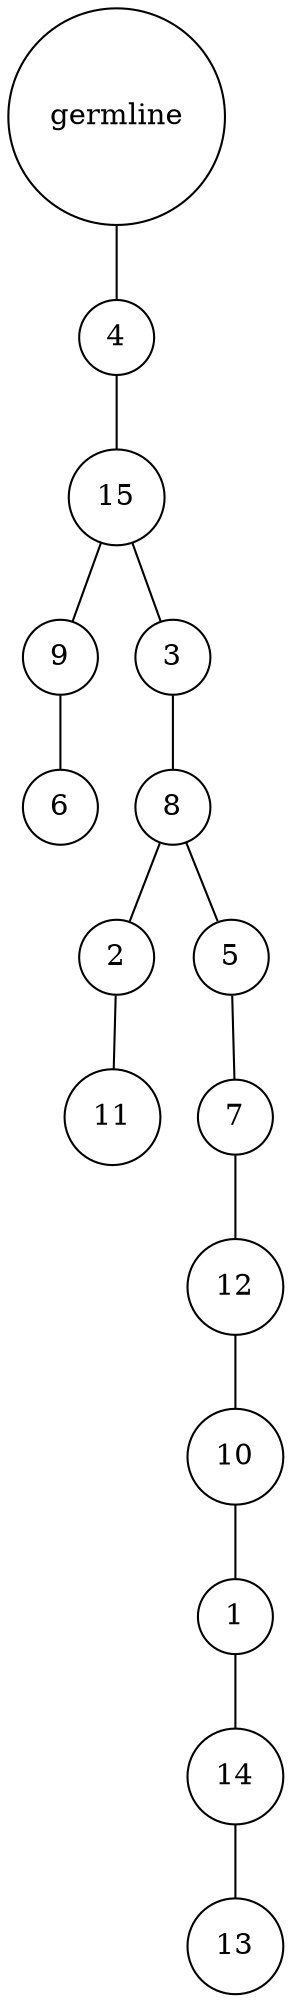 graph {
	rankdir=UD;
	splines=line;
	node [shape=circle]
	"0x7f09e532af10" [label="germline"];
	"0x7f09e532af40" [label="4"];
	"0x7f09e532af10" -- "0x7f09e532af40" ;
	"0x7f09e532af70" [label="15"];
	"0x7f09e532af40" -- "0x7f09e532af70" ;
	"0x7f09e532afa0" [label="9"];
	"0x7f09e532af70" -- "0x7f09e532afa0" ;
	"0x7f09e532afd0" [label="6"];
	"0x7f09e532afa0" -- "0x7f09e532afd0" ;
	"0x7f0a0fec9040" [label="3"];
	"0x7f09e532af70" -- "0x7f0a0fec9040" ;
	"0x7f0a0fec9070" [label="8"];
	"0x7f0a0fec9040" -- "0x7f0a0fec9070" ;
	"0x7f0a0fec90a0" [label="2"];
	"0x7f0a0fec9070" -- "0x7f0a0fec90a0" ;
	"0x7f0a0fec90d0" [label="11"];
	"0x7f0a0fec90a0" -- "0x7f0a0fec90d0" ;
	"0x7f0a0fec9100" [label="5"];
	"0x7f0a0fec9070" -- "0x7f0a0fec9100" ;
	"0x7f0a0fec9130" [label="7"];
	"0x7f0a0fec9100" -- "0x7f0a0fec9130" ;
	"0x7f0a0fec9160" [label="12"];
	"0x7f0a0fec9130" -- "0x7f0a0fec9160" ;
	"0x7f0a0fec9190" [label="10"];
	"0x7f0a0fec9160" -- "0x7f0a0fec9190" ;
	"0x7f0a0fec91c0" [label="1"];
	"0x7f0a0fec9190" -- "0x7f0a0fec91c0" ;
	"0x7f0a0fec91f0" [label="14"];
	"0x7f0a0fec91c0" -- "0x7f0a0fec91f0" ;
	"0x7f0a0fec9220" [label="13"];
	"0x7f0a0fec91f0" -- "0x7f0a0fec9220" ;
}

